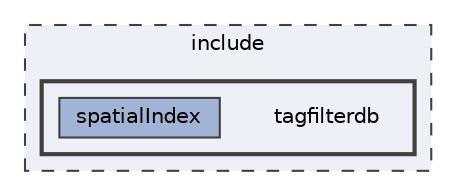 digraph "include/tagfilterdb"
{
 // LATEX_PDF_SIZE
  bgcolor="transparent";
  edge [fontname=Helvetica,fontsize=10,labelfontname=Helvetica,labelfontsize=10];
  node [fontname=Helvetica,fontsize=10,shape=box,height=0.2,width=0.4];
  compound=true
  subgraph clusterdir_d44c64559bbebec7f509842c48db8b23 {
    graph [ bgcolor="#edf0f7", pencolor="grey25", label="include", fontname=Helvetica,fontsize=10 style="filled,dashed", URL="dir_d44c64559bbebec7f509842c48db8b23.html",tooltip=""]
  subgraph clusterdir_74b29409f5a94a11f5d111afd6134e0e {
    graph [ bgcolor="#edf0f7", pencolor="grey25", label="", fontname=Helvetica,fontsize=10 style="filled,bold", URL="dir_74b29409f5a94a11f5d111afd6134e0e.html",tooltip=""]
    dir_74b29409f5a94a11f5d111afd6134e0e [shape=plaintext, label="tagfilterdb"];
  dir_ad8af79cd5fdf3732bfff3a1653f32dd [label="spatialIndex", fillcolor="#a2b4d6", color="grey25", style="filled", URL="dir_ad8af79cd5fdf3732bfff3a1653f32dd.html",tooltip=""];
  }
  }
}
